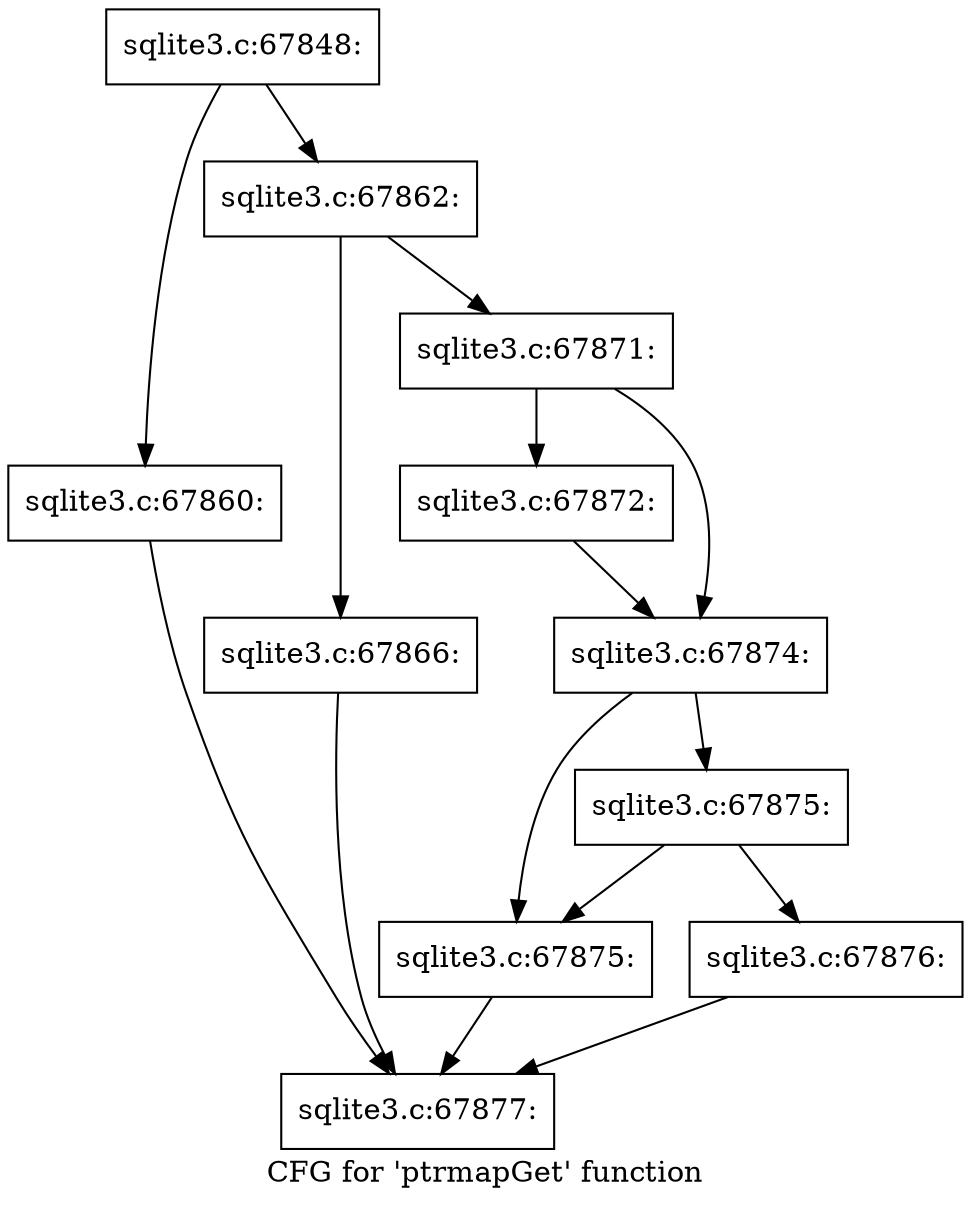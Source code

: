 digraph "CFG for 'ptrmapGet' function" {
	label="CFG for 'ptrmapGet' function";

	Node0x55c0f78dddd0 [shape=record,label="{sqlite3.c:67848:}"];
	Node0x55c0f78dddd0 -> Node0x55c0f78eb2f0;
	Node0x55c0f78dddd0 -> Node0x55c0f78eb340;
	Node0x55c0f78eb2f0 [shape=record,label="{sqlite3.c:67860:}"];
	Node0x55c0f78eb2f0 -> Node0x55c0f78e0a60;
	Node0x55c0f78eb340 [shape=record,label="{sqlite3.c:67862:}"];
	Node0x55c0f78eb340 -> Node0x55c0f78ebf80;
	Node0x55c0f78eb340 -> Node0x55c0f78ebfd0;
	Node0x55c0f78ebf80 [shape=record,label="{sqlite3.c:67866:}"];
	Node0x55c0f78ebf80 -> Node0x55c0f78e0a60;
	Node0x55c0f78ebfd0 [shape=record,label="{sqlite3.c:67871:}"];
	Node0x55c0f78ebfd0 -> Node0x55c0f78ecc50;
	Node0x55c0f78ebfd0 -> Node0x55c0f78ecca0;
	Node0x55c0f78ecc50 [shape=record,label="{sqlite3.c:67872:}"];
	Node0x55c0f78ecc50 -> Node0x55c0f78ecca0;
	Node0x55c0f78ecca0 [shape=record,label="{sqlite3.c:67874:}"];
	Node0x55c0f78ecca0 -> Node0x55c0f78ed720;
	Node0x55c0f78ecca0 -> Node0x55c0f78ed7c0;
	Node0x55c0f78ed7c0 [shape=record,label="{sqlite3.c:67875:}"];
	Node0x55c0f78ed7c0 -> Node0x55c0f78ed720;
	Node0x55c0f78ed7c0 -> Node0x55c0f78ed770;
	Node0x55c0f78ed720 [shape=record,label="{sqlite3.c:67875:}"];
	Node0x55c0f78ed720 -> Node0x55c0f78e0a60;
	Node0x55c0f78ed770 [shape=record,label="{sqlite3.c:67876:}"];
	Node0x55c0f78ed770 -> Node0x55c0f78e0a60;
	Node0x55c0f78e0a60 [shape=record,label="{sqlite3.c:67877:}"];
}
